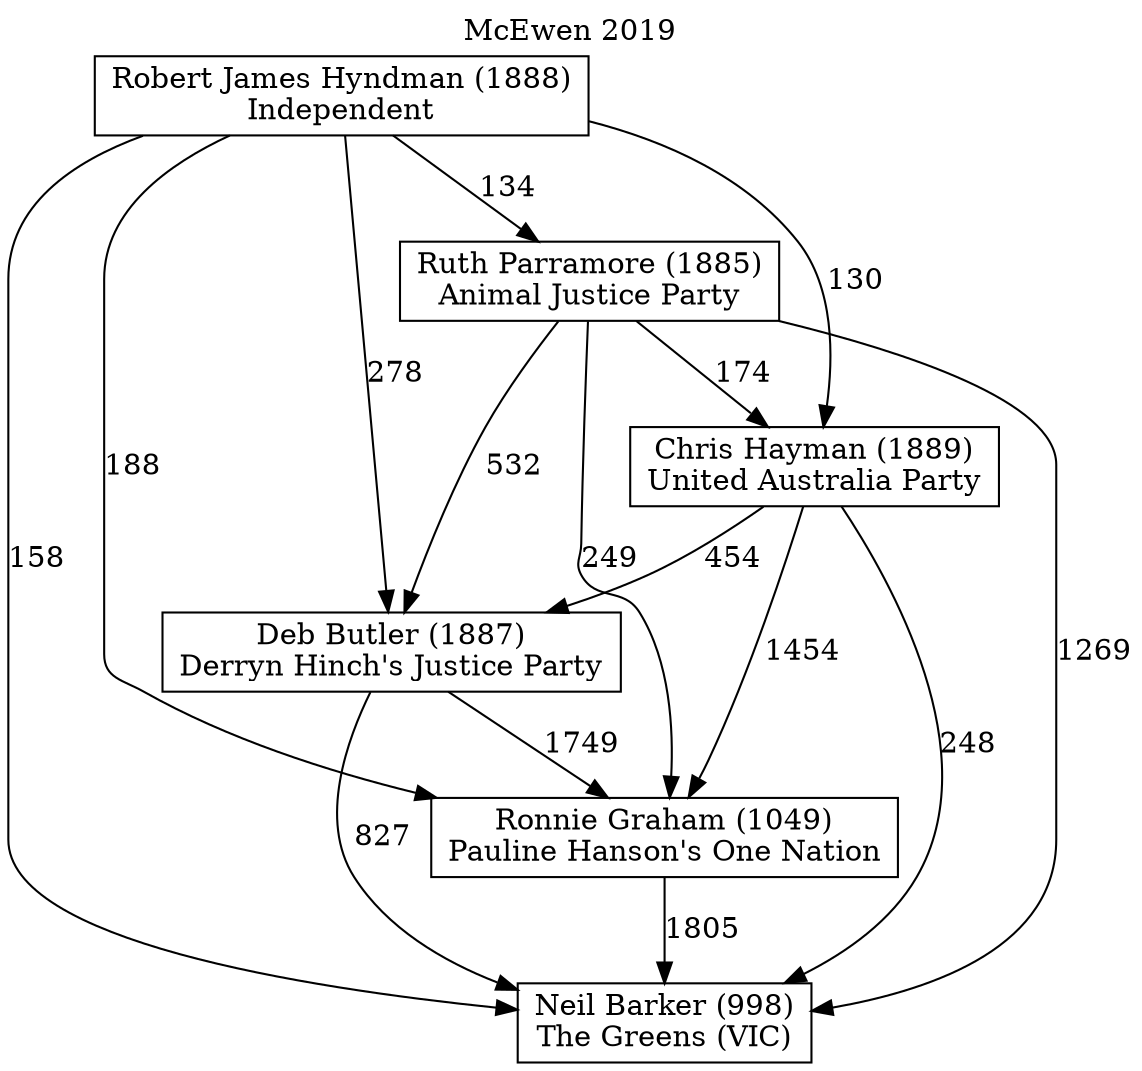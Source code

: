 // House preference flow
digraph "Neil Barker (998)_McEwen_2019" {
	graph [label="McEwen 2019" labelloc=t]
	node [shape=box]
	"Neil Barker (998)" [label="Neil Barker (998)
The Greens (VIC)"]
	"Ronnie Graham (1049)" [label="Ronnie Graham (1049)
Pauline Hanson's One Nation"]
	"Deb Butler (1887)" [label="Deb Butler (1887)
Derryn Hinch's Justice Party"]
	"Chris Hayman (1889)" [label="Chris Hayman (1889)
United Australia Party"]
	"Ruth Parramore (1885)" [label="Ruth Parramore (1885)
Animal Justice Party"]
	"Robert James Hyndman (1888)" [label="Robert James Hyndman (1888)
Independent"]
	"Neil Barker (998)" [label="Neil Barker (998)
The Greens (VIC)"]
	"Deb Butler (1887)" [label="Deb Butler (1887)
Derryn Hinch's Justice Party"]
	"Chris Hayman (1889)" [label="Chris Hayman (1889)
United Australia Party"]
	"Ruth Parramore (1885)" [label="Ruth Parramore (1885)
Animal Justice Party"]
	"Robert James Hyndman (1888)" [label="Robert James Hyndman (1888)
Independent"]
	"Neil Barker (998)" [label="Neil Barker (998)
The Greens (VIC)"]
	"Chris Hayman (1889)" [label="Chris Hayman (1889)
United Australia Party"]
	"Ruth Parramore (1885)" [label="Ruth Parramore (1885)
Animal Justice Party"]
	"Robert James Hyndman (1888)" [label="Robert James Hyndman (1888)
Independent"]
	"Neil Barker (998)" [label="Neil Barker (998)
The Greens (VIC)"]
	"Ruth Parramore (1885)" [label="Ruth Parramore (1885)
Animal Justice Party"]
	"Robert James Hyndman (1888)" [label="Robert James Hyndman (1888)
Independent"]
	"Neil Barker (998)" [label="Neil Barker (998)
The Greens (VIC)"]
	"Robert James Hyndman (1888)" [label="Robert James Hyndman (1888)
Independent"]
	"Robert James Hyndman (1888)" [label="Robert James Hyndman (1888)
Independent"]
	"Ruth Parramore (1885)" [label="Ruth Parramore (1885)
Animal Justice Party"]
	"Robert James Hyndman (1888)" [label="Robert James Hyndman (1888)
Independent"]
	"Robert James Hyndman (1888)" [label="Robert James Hyndman (1888)
Independent"]
	"Chris Hayman (1889)" [label="Chris Hayman (1889)
United Australia Party"]
	"Ruth Parramore (1885)" [label="Ruth Parramore (1885)
Animal Justice Party"]
	"Robert James Hyndman (1888)" [label="Robert James Hyndman (1888)
Independent"]
	"Chris Hayman (1889)" [label="Chris Hayman (1889)
United Australia Party"]
	"Robert James Hyndman (1888)" [label="Robert James Hyndman (1888)
Independent"]
	"Robert James Hyndman (1888)" [label="Robert James Hyndman (1888)
Independent"]
	"Ruth Parramore (1885)" [label="Ruth Parramore (1885)
Animal Justice Party"]
	"Robert James Hyndman (1888)" [label="Robert James Hyndman (1888)
Independent"]
	"Robert James Hyndman (1888)" [label="Robert James Hyndman (1888)
Independent"]
	"Deb Butler (1887)" [label="Deb Butler (1887)
Derryn Hinch's Justice Party"]
	"Chris Hayman (1889)" [label="Chris Hayman (1889)
United Australia Party"]
	"Ruth Parramore (1885)" [label="Ruth Parramore (1885)
Animal Justice Party"]
	"Robert James Hyndman (1888)" [label="Robert James Hyndman (1888)
Independent"]
	"Deb Butler (1887)" [label="Deb Butler (1887)
Derryn Hinch's Justice Party"]
	"Ruth Parramore (1885)" [label="Ruth Parramore (1885)
Animal Justice Party"]
	"Robert James Hyndman (1888)" [label="Robert James Hyndman (1888)
Independent"]
	"Deb Butler (1887)" [label="Deb Butler (1887)
Derryn Hinch's Justice Party"]
	"Robert James Hyndman (1888)" [label="Robert James Hyndman (1888)
Independent"]
	"Robert James Hyndman (1888)" [label="Robert James Hyndman (1888)
Independent"]
	"Ruth Parramore (1885)" [label="Ruth Parramore (1885)
Animal Justice Party"]
	"Robert James Hyndman (1888)" [label="Robert James Hyndman (1888)
Independent"]
	"Robert James Hyndman (1888)" [label="Robert James Hyndman (1888)
Independent"]
	"Chris Hayman (1889)" [label="Chris Hayman (1889)
United Australia Party"]
	"Ruth Parramore (1885)" [label="Ruth Parramore (1885)
Animal Justice Party"]
	"Robert James Hyndman (1888)" [label="Robert James Hyndman (1888)
Independent"]
	"Chris Hayman (1889)" [label="Chris Hayman (1889)
United Australia Party"]
	"Robert James Hyndman (1888)" [label="Robert James Hyndman (1888)
Independent"]
	"Robert James Hyndman (1888)" [label="Robert James Hyndman (1888)
Independent"]
	"Ruth Parramore (1885)" [label="Ruth Parramore (1885)
Animal Justice Party"]
	"Robert James Hyndman (1888)" [label="Robert James Hyndman (1888)
Independent"]
	"Robert James Hyndman (1888)" [label="Robert James Hyndman (1888)
Independent"]
	"Ronnie Graham (1049)" [label="Ronnie Graham (1049)
Pauline Hanson's One Nation"]
	"Deb Butler (1887)" [label="Deb Butler (1887)
Derryn Hinch's Justice Party"]
	"Chris Hayman (1889)" [label="Chris Hayman (1889)
United Australia Party"]
	"Ruth Parramore (1885)" [label="Ruth Parramore (1885)
Animal Justice Party"]
	"Robert James Hyndman (1888)" [label="Robert James Hyndman (1888)
Independent"]
	"Ronnie Graham (1049)" [label="Ronnie Graham (1049)
Pauline Hanson's One Nation"]
	"Chris Hayman (1889)" [label="Chris Hayman (1889)
United Australia Party"]
	"Ruth Parramore (1885)" [label="Ruth Parramore (1885)
Animal Justice Party"]
	"Robert James Hyndman (1888)" [label="Robert James Hyndman (1888)
Independent"]
	"Ronnie Graham (1049)" [label="Ronnie Graham (1049)
Pauline Hanson's One Nation"]
	"Ruth Parramore (1885)" [label="Ruth Parramore (1885)
Animal Justice Party"]
	"Robert James Hyndman (1888)" [label="Robert James Hyndman (1888)
Independent"]
	"Ronnie Graham (1049)" [label="Ronnie Graham (1049)
Pauline Hanson's One Nation"]
	"Robert James Hyndman (1888)" [label="Robert James Hyndman (1888)
Independent"]
	"Robert James Hyndman (1888)" [label="Robert James Hyndman (1888)
Independent"]
	"Ruth Parramore (1885)" [label="Ruth Parramore (1885)
Animal Justice Party"]
	"Robert James Hyndman (1888)" [label="Robert James Hyndman (1888)
Independent"]
	"Robert James Hyndman (1888)" [label="Robert James Hyndman (1888)
Independent"]
	"Chris Hayman (1889)" [label="Chris Hayman (1889)
United Australia Party"]
	"Ruth Parramore (1885)" [label="Ruth Parramore (1885)
Animal Justice Party"]
	"Robert James Hyndman (1888)" [label="Robert James Hyndman (1888)
Independent"]
	"Chris Hayman (1889)" [label="Chris Hayman (1889)
United Australia Party"]
	"Robert James Hyndman (1888)" [label="Robert James Hyndman (1888)
Independent"]
	"Robert James Hyndman (1888)" [label="Robert James Hyndman (1888)
Independent"]
	"Ruth Parramore (1885)" [label="Ruth Parramore (1885)
Animal Justice Party"]
	"Robert James Hyndman (1888)" [label="Robert James Hyndman (1888)
Independent"]
	"Robert James Hyndman (1888)" [label="Robert James Hyndman (1888)
Independent"]
	"Deb Butler (1887)" [label="Deb Butler (1887)
Derryn Hinch's Justice Party"]
	"Chris Hayman (1889)" [label="Chris Hayman (1889)
United Australia Party"]
	"Ruth Parramore (1885)" [label="Ruth Parramore (1885)
Animal Justice Party"]
	"Robert James Hyndman (1888)" [label="Robert James Hyndman (1888)
Independent"]
	"Deb Butler (1887)" [label="Deb Butler (1887)
Derryn Hinch's Justice Party"]
	"Ruth Parramore (1885)" [label="Ruth Parramore (1885)
Animal Justice Party"]
	"Robert James Hyndman (1888)" [label="Robert James Hyndman (1888)
Independent"]
	"Deb Butler (1887)" [label="Deb Butler (1887)
Derryn Hinch's Justice Party"]
	"Robert James Hyndman (1888)" [label="Robert James Hyndman (1888)
Independent"]
	"Robert James Hyndman (1888)" [label="Robert James Hyndman (1888)
Independent"]
	"Ruth Parramore (1885)" [label="Ruth Parramore (1885)
Animal Justice Party"]
	"Robert James Hyndman (1888)" [label="Robert James Hyndman (1888)
Independent"]
	"Robert James Hyndman (1888)" [label="Robert James Hyndman (1888)
Independent"]
	"Chris Hayman (1889)" [label="Chris Hayman (1889)
United Australia Party"]
	"Ruth Parramore (1885)" [label="Ruth Parramore (1885)
Animal Justice Party"]
	"Robert James Hyndman (1888)" [label="Robert James Hyndman (1888)
Independent"]
	"Chris Hayman (1889)" [label="Chris Hayman (1889)
United Australia Party"]
	"Robert James Hyndman (1888)" [label="Robert James Hyndman (1888)
Independent"]
	"Robert James Hyndman (1888)" [label="Robert James Hyndman (1888)
Independent"]
	"Ruth Parramore (1885)" [label="Ruth Parramore (1885)
Animal Justice Party"]
	"Robert James Hyndman (1888)" [label="Robert James Hyndman (1888)
Independent"]
	"Robert James Hyndman (1888)" [label="Robert James Hyndman (1888)
Independent"]
	"Ronnie Graham (1049)" -> "Neil Barker (998)" [label=1805]
	"Deb Butler (1887)" -> "Ronnie Graham (1049)" [label=1749]
	"Chris Hayman (1889)" -> "Deb Butler (1887)" [label=454]
	"Ruth Parramore (1885)" -> "Chris Hayman (1889)" [label=174]
	"Robert James Hyndman (1888)" -> "Ruth Parramore (1885)" [label=134]
	"Deb Butler (1887)" -> "Neil Barker (998)" [label=827]
	"Chris Hayman (1889)" -> "Neil Barker (998)" [label=248]
	"Ruth Parramore (1885)" -> "Neil Barker (998)" [label=1269]
	"Robert James Hyndman (1888)" -> "Neil Barker (998)" [label=158]
	"Robert James Hyndman (1888)" -> "Chris Hayman (1889)" [label=130]
	"Ruth Parramore (1885)" -> "Deb Butler (1887)" [label=532]
	"Robert James Hyndman (1888)" -> "Deb Butler (1887)" [label=278]
	"Chris Hayman (1889)" -> "Ronnie Graham (1049)" [label=1454]
	"Ruth Parramore (1885)" -> "Ronnie Graham (1049)" [label=249]
	"Robert James Hyndman (1888)" -> "Ronnie Graham (1049)" [label=188]
}
